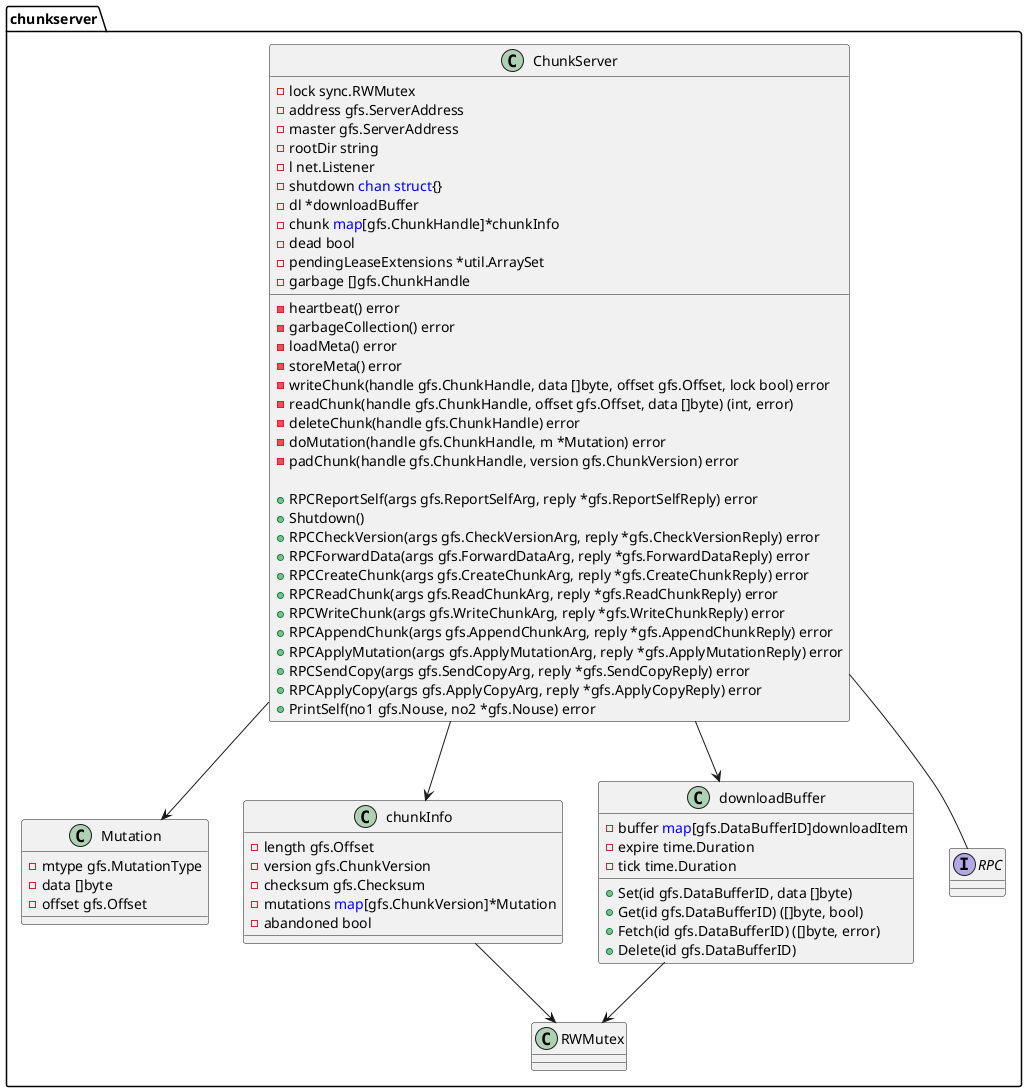 @startuml "类图 - chunkserver"

namespace chunkserver {
    class ChunkServer  {
        - lock sync.RWMutex
        - address gfs.ServerAddress
        - master gfs.ServerAddress
        - rootDir string
        - l net.Listener
        - shutdown <font color=blue>chan</font> <font color=blue>struct</font>{}
        - dl *downloadBuffer
        - chunk <font color=blue>map</font>[gfs.ChunkHandle]*chunkInfo
        - dead bool
        - pendingLeaseExtensions *util.ArraySet
        - garbage []gfs.ChunkHandle

        - heartbeat() error
        - garbageCollection() error
        - loadMeta() error
        - storeMeta() error
        - writeChunk(handle gfs.ChunkHandle, data []byte, offset gfs.Offset, lock bool) error
        - readChunk(handle gfs.ChunkHandle, offset gfs.Offset, data []byte) (int, error)
        - deleteChunk(handle gfs.ChunkHandle) error
        - doMutation(handle gfs.ChunkHandle, m *Mutation) error
        - padChunk(handle gfs.ChunkHandle, version gfs.ChunkVersion) error

        + RPCReportSelf(args gfs.ReportSelfArg, reply *gfs.ReportSelfReply) error
        + Shutdown()
        + RPCCheckVersion(args gfs.CheckVersionArg, reply *gfs.CheckVersionReply) error
        + RPCForwardData(args gfs.ForwardDataArg, reply *gfs.ForwardDataReply) error
        + RPCCreateChunk(args gfs.CreateChunkArg, reply *gfs.CreateChunkReply) error
        + RPCReadChunk(args gfs.ReadChunkArg, reply *gfs.ReadChunkReply) error
        + RPCWriteChunk(args gfs.WriteChunkArg, reply *gfs.WriteChunkReply) error
        + RPCAppendChunk(args gfs.AppendChunkArg, reply *gfs.AppendChunkReply) error
        + RPCApplyMutation(args gfs.ApplyMutationArg, reply *gfs.ApplyMutationReply) error
        + RPCSendCopy(args gfs.SendCopyArg, reply *gfs.SendCopyReply) error
        + RPCApplyCopy(args gfs.ApplyCopyArg, reply *gfs.ApplyCopyReply) error
        + PrintSelf(no1 gfs.Nouse, no2 *gfs.Nouse) error

    }
    class Mutation  {
        - mtype gfs.MutationType
        - data []byte
        - offset gfs.Offset

    }
    class chunkInfo  {
        - length gfs.Offset
        - version gfs.ChunkVersion
        - checksum gfs.Checksum
        - mutations <font color=blue>map</font>[gfs.ChunkVersion]*Mutation
        - abandoned bool

    }
    class downloadBuffer  {
        - buffer <font color=blue>map</font>[gfs.DataBufferID]downloadItem
        - expire time.Duration
        - tick time.Duration

        + Set(id gfs.DataBufferID, data []byte)
        + Get(id gfs.DataBufferID) ([]byte, bool)
        + Fetch(id gfs.DataBufferID) ([]byte, error)
        + Delete(id gfs.DataBufferID)

    }
    class RWMutex

    interface RPC

    ChunkServer -- RPC

    ChunkServer --> Mutation

    chunkInfo --> RWMutex

    downloadBuffer --> RWMutex

    ChunkServer --> chunkInfo

    ChunkServer --> downloadBuffer

}



@enduml